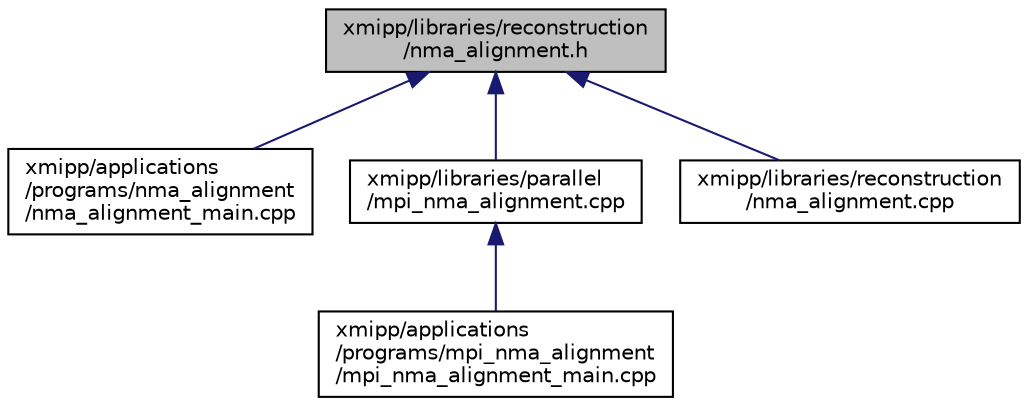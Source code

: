 digraph "xmipp/libraries/reconstruction/nma_alignment.h"
{
  edge [fontname="Helvetica",fontsize="10",labelfontname="Helvetica",labelfontsize="10"];
  node [fontname="Helvetica",fontsize="10",shape=record];
  Node50 [label="xmipp/libraries/reconstruction\l/nma_alignment.h",height=0.2,width=0.4,color="black", fillcolor="grey75", style="filled", fontcolor="black"];
  Node50 -> Node51 [dir="back",color="midnightblue",fontsize="10",style="solid",fontname="Helvetica"];
  Node51 [label="xmipp/applications\l/programs/nma_alignment\l/nma_alignment_main.cpp",height=0.2,width=0.4,color="black", fillcolor="white", style="filled",URL="$nma__alignment__main_8cpp.html"];
  Node50 -> Node52 [dir="back",color="midnightblue",fontsize="10",style="solid",fontname="Helvetica"];
  Node52 [label="xmipp/libraries/parallel\l/mpi_nma_alignment.cpp",height=0.2,width=0.4,color="black", fillcolor="white", style="filled",URL="$mpi__nma__alignment_8cpp.html"];
  Node52 -> Node53 [dir="back",color="midnightblue",fontsize="10",style="solid",fontname="Helvetica"];
  Node53 [label="xmipp/applications\l/programs/mpi_nma_alignment\l/mpi_nma_alignment_main.cpp",height=0.2,width=0.4,color="black", fillcolor="white", style="filled",URL="$mpi__nma__alignment__main_8cpp.html"];
  Node50 -> Node54 [dir="back",color="midnightblue",fontsize="10",style="solid",fontname="Helvetica"];
  Node54 [label="xmipp/libraries/reconstruction\l/nma_alignment.cpp",height=0.2,width=0.4,color="black", fillcolor="white", style="filled",URL="$nma__alignment_8cpp.html"];
}
